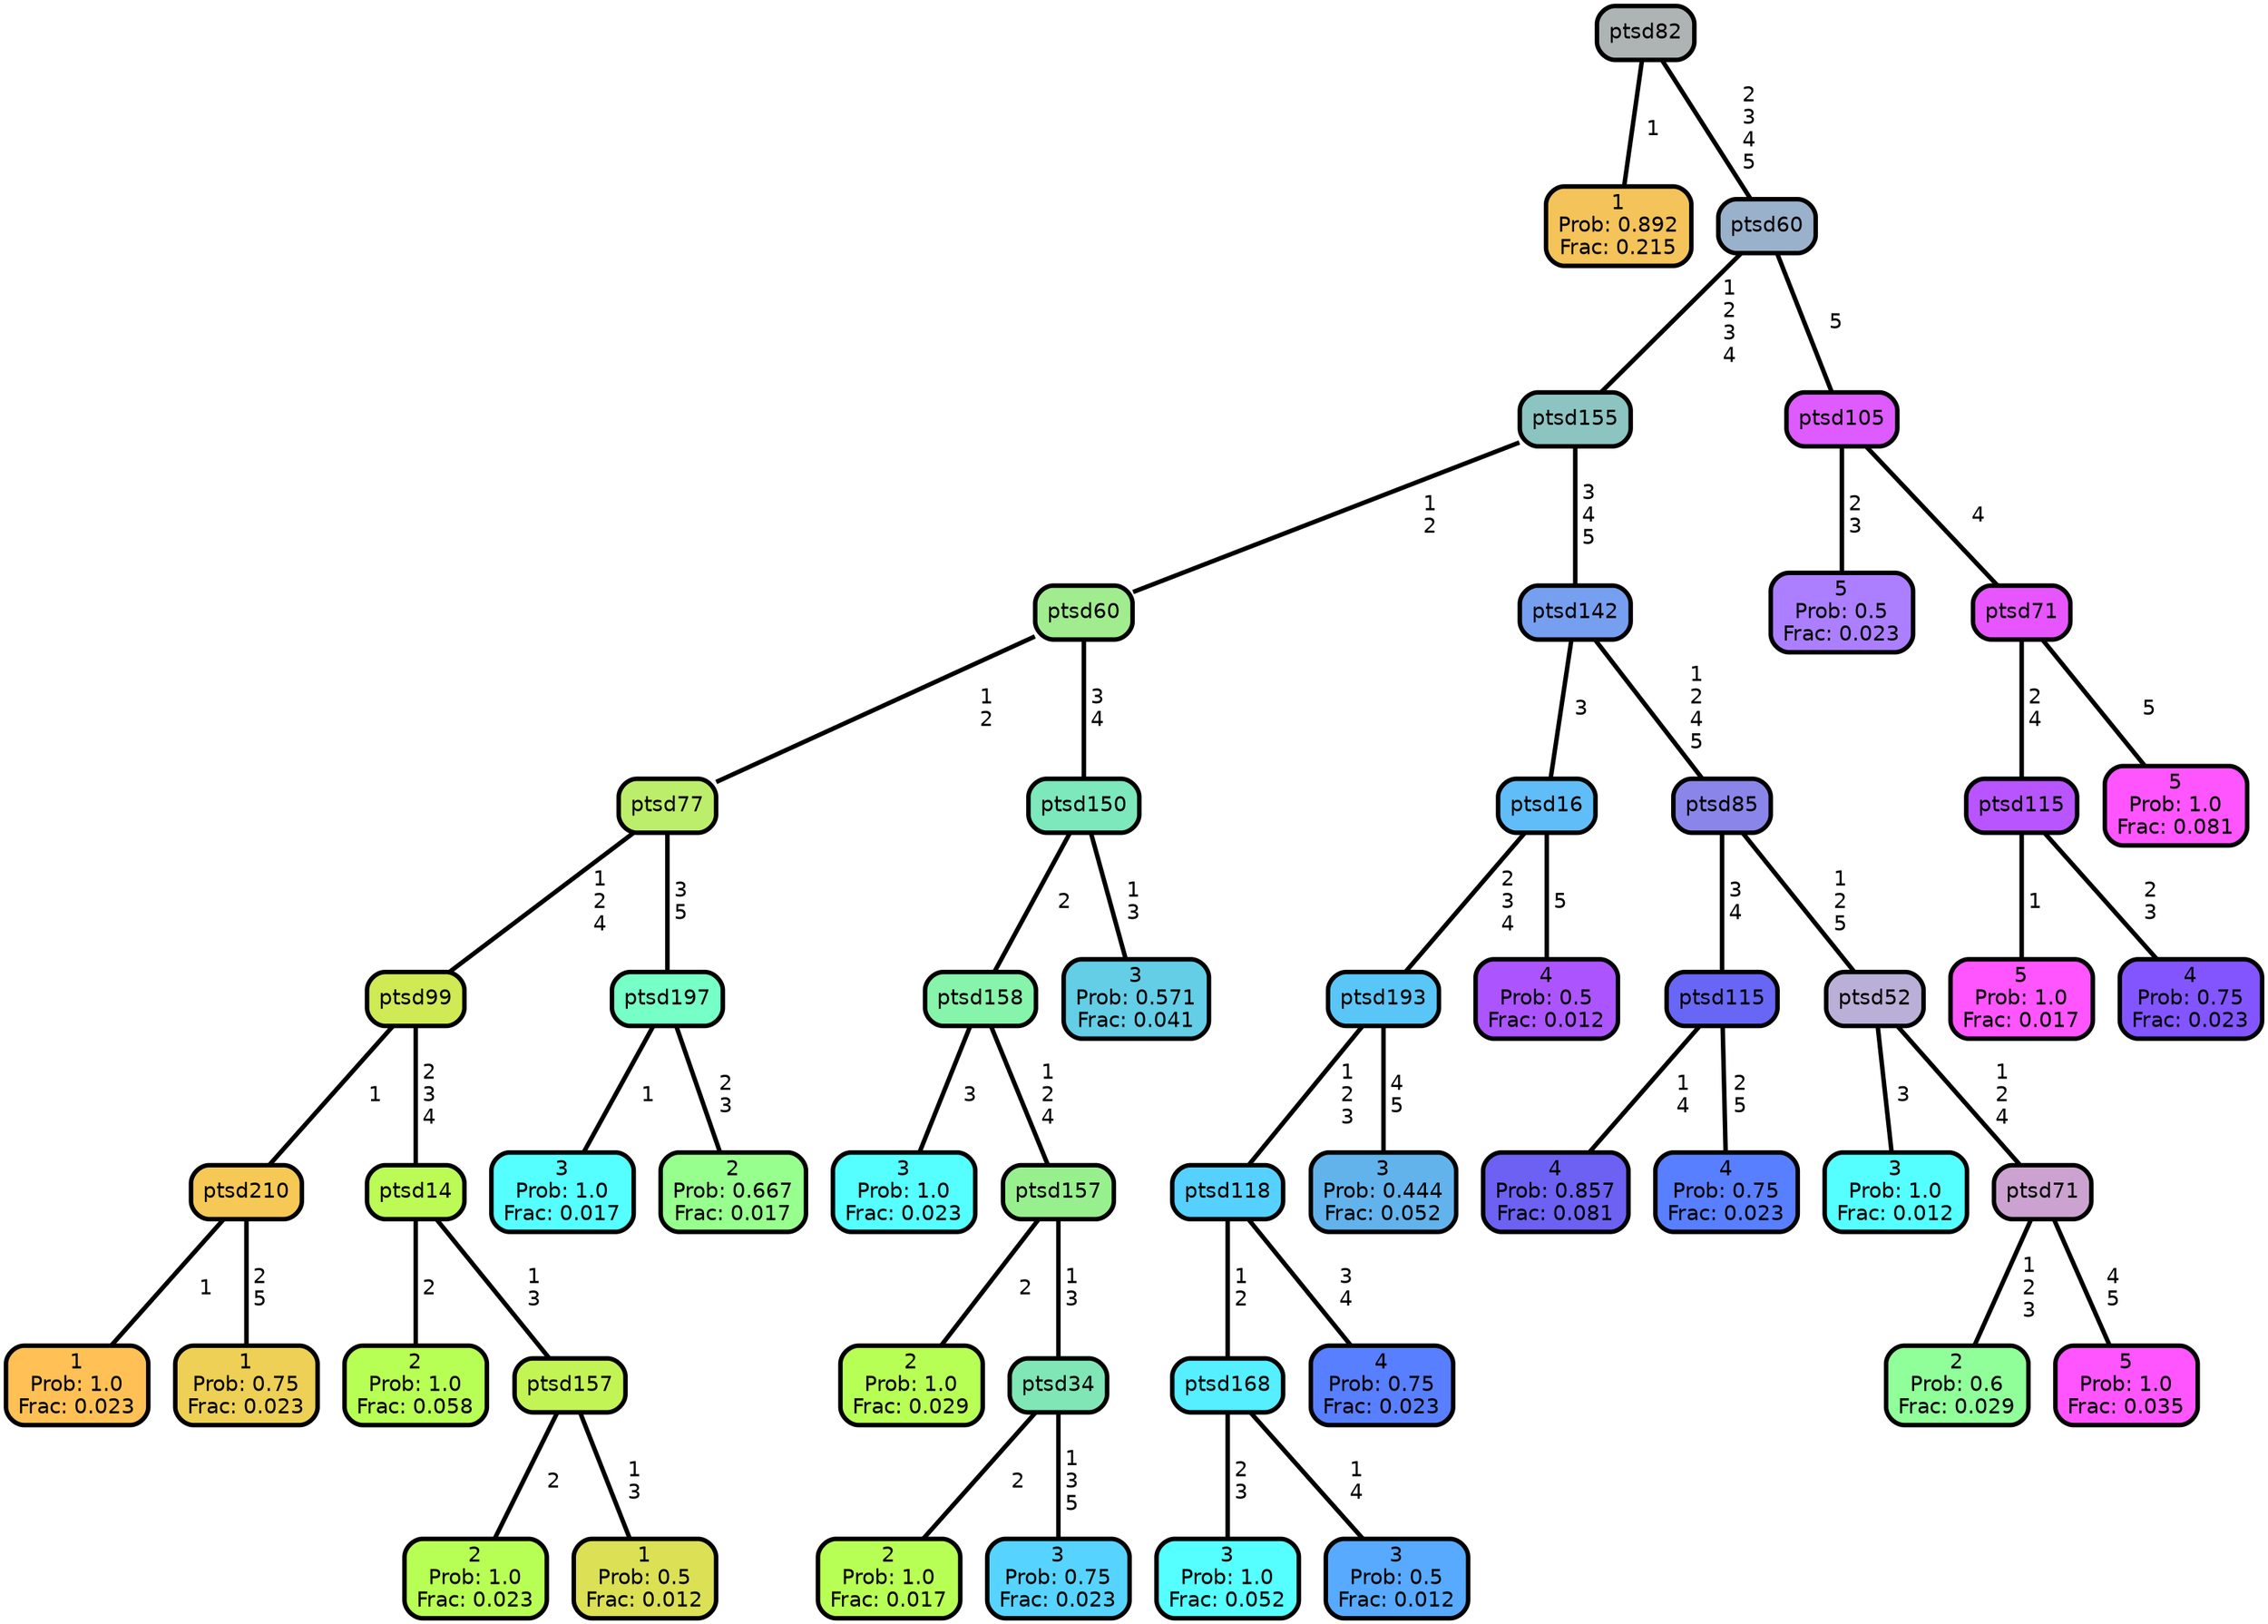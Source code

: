 graph Tree {
node [shape=box, style="filled, rounded",color="black",penwidth="3",fontcolor="black",                 fontname=helvetica] ;
graph [ranksep="0 equally", splines=straight,                 bgcolor=transparent, dpi=200] ;
edge [fontname=helvetica, color=black] ;
0 [label="1
Prob: 0.892
Frac: 0.215", fillcolor="#f4c359"] ;
1 [label="ptsd82", fillcolor="#aeb4b3"] ;
2 [label="1
Prob: 1.0
Frac: 0.023", fillcolor="#ffc155"] ;
3 [label="ptsd210", fillcolor="#f6c855"] ;
4 [label="1
Prob: 0.75
Frac: 0.023", fillcolor="#edd055"] ;
5 [label="ptsd99", fillcolor="#cfea55"] ;
6 [label="2
Prob: 1.0
Frac: 0.058", fillcolor="#b8ff55"] ;
7 [label="ptsd14", fillcolor="#bcfb55"] ;
8 [label="2
Prob: 1.0
Frac: 0.023", fillcolor="#b8ff55"] ;
9 [label="ptsd157", fillcolor="#c3f455"] ;
10 [label="1
Prob: 0.5
Frac: 0.012", fillcolor="#dbe055"] ;
11 [label="ptsd77", fillcolor="#bdee6b"] ;
12 [label="3
Prob: 1.0
Frac: 0.017", fillcolor="#55ffff"] ;
13 [label="ptsd197", fillcolor="#76ffc6"] ;
14 [label="2
Prob: 0.667
Frac: 0.017", fillcolor="#97ff8d"] ;
15 [label="ptsd60", fillcolor="#a1ec8e"] ;
16 [label="3
Prob: 1.0
Frac: 0.023", fillcolor="#55ffff"] ;
17 [label="ptsd158", fillcolor="#86f4aa"] ;
18 [label="2
Prob: 1.0
Frac: 0.029", fillcolor="#b8ff55"] ;
19 [label="ptsd157", fillcolor="#97f08d"] ;
20 [label="2
Prob: 1.0
Frac: 0.017", fillcolor="#b8ff55"] ;
21 [label="ptsd34", fillcolor="#80e6b6"] ;
22 [label="3
Prob: 0.75
Frac: 0.023", fillcolor="#56d4ff"] ;
23 [label="ptsd150", fillcolor="#7ce8bc"] ;
24 [label="3
Prob: 0.571
Frac: 0.041", fillcolor="#64cee6"] ;
25 [label="ptsd155", fillcolor="#8bc4c1"] ;
26 [label="3
Prob: 1.0
Frac: 0.052", fillcolor="#55ffff"] ;
27 [label="ptsd168", fillcolor="#55efff"] ;
28 [label="3
Prob: 0.5
Frac: 0.012", fillcolor="#57aaff"] ;
29 [label="ptsd118", fillcolor="#56d1ff"] ;
30 [label="4
Prob: 0.75
Frac: 0.023", fillcolor="#587fff"] ;
31 [label="ptsd193", fillcolor="#5ac6f7"] ;
32 [label="3
Prob: 0.444
Frac: 0.052", fillcolor="#62b3ec"] ;
33 [label="ptsd16", fillcolor="#61bdf8"] ;
34 [label="4
Prob: 0.5
Frac: 0.012", fillcolor="#ac55ff"] ;
35 [label="ptsd142", fillcolor="#779ff0"] ;
36 [label="4
Prob: 0.857
Frac: 0.081", fillcolor="#6c61f2"] ;
37 [label="ptsd115", fillcolor="#6867f5"] ;
38 [label="4
Prob: 0.75
Frac: 0.023", fillcolor="#587fff"] ;
39 [label="ptsd85", fillcolor="#8a86e9"] ;
40 [label="3
Prob: 1.0
Frac: 0.012", fillcolor="#55ffff"] ;
41 [label="ptsd52", fillcolor="#bab0d7"] ;
42 [label="2
Prob: 0.6
Frac: 0.029", fillcolor="#90ff99"] ;
43 [label="ptsd71", fillcolor="#cca2d0"] ;
44 [label="5
Prob: 1.0
Frac: 0.035", fillcolor="#ff55ff"] ;
45 [label="ptsd60", fillcolor="#9ab1cc"] ;
46 [label="5
Prob: 0.5
Frac: 0.023", fillcolor="#ab7fff"] ;
47 [label="ptsd105", fillcolor="#dd5bff"] ;
48 [label="5
Prob: 1.0
Frac: 0.017", fillcolor="#ff55ff"] ;
49 [label="ptsd115", fillcolor="#b855ff"] ;
50 [label="4
Prob: 0.75
Frac: 0.023", fillcolor="#8355ff"] ;
51 [label="ptsd71", fillcolor="#e755ff"] ;
52 [label="5
Prob: 1.0
Frac: 0.081", fillcolor="#ff55ff"] ;
1 -- 0 [label=" 1",penwidth=3] ;
1 -- 45 [label=" 2\n 3\n 4\n 5",penwidth=3] ;
3 -- 2 [label=" 1",penwidth=3] ;
3 -- 4 [label=" 2\n 5",penwidth=3] ;
5 -- 3 [label=" 1",penwidth=3] ;
5 -- 7 [label=" 2\n 3\n 4",penwidth=3] ;
7 -- 6 [label=" 2",penwidth=3] ;
7 -- 9 [label=" 1\n 3",penwidth=3] ;
9 -- 8 [label=" 2",penwidth=3] ;
9 -- 10 [label=" 1\n 3",penwidth=3] ;
11 -- 5 [label=" 1\n 2\n 4",penwidth=3] ;
11 -- 13 [label=" 3\n 5",penwidth=3] ;
13 -- 12 [label=" 1",penwidth=3] ;
13 -- 14 [label=" 2\n 3",penwidth=3] ;
15 -- 11 [label=" 1\n 2",penwidth=3] ;
15 -- 23 [label=" 3\n 4",penwidth=3] ;
17 -- 16 [label=" 3",penwidth=3] ;
17 -- 19 [label=" 1\n 2\n 4",penwidth=3] ;
19 -- 18 [label=" 2",penwidth=3] ;
19 -- 21 [label=" 1\n 3",penwidth=3] ;
21 -- 20 [label=" 2",penwidth=3] ;
21 -- 22 [label=" 1\n 3\n 5",penwidth=3] ;
23 -- 17 [label=" 2",penwidth=3] ;
23 -- 24 [label=" 1\n 3",penwidth=3] ;
25 -- 15 [label=" 1\n 2",penwidth=3] ;
25 -- 35 [label=" 3\n 4\n 5",penwidth=3] ;
27 -- 26 [label=" 2\n 3",penwidth=3] ;
27 -- 28 [label=" 1\n 4",penwidth=3] ;
29 -- 27 [label=" 1\n 2",penwidth=3] ;
29 -- 30 [label=" 3\n 4",penwidth=3] ;
31 -- 29 [label=" 1\n 2\n 3",penwidth=3] ;
31 -- 32 [label=" 4\n 5",penwidth=3] ;
33 -- 31 [label=" 2\n 3\n 4",penwidth=3] ;
33 -- 34 [label=" 5",penwidth=3] ;
35 -- 33 [label=" 3",penwidth=3] ;
35 -- 39 [label=" 1\n 2\n 4\n 5",penwidth=3] ;
37 -- 36 [label=" 1\n 4",penwidth=3] ;
37 -- 38 [label=" 2\n 5",penwidth=3] ;
39 -- 37 [label=" 3\n 4",penwidth=3] ;
39 -- 41 [label=" 1\n 2\n 5",penwidth=3] ;
41 -- 40 [label=" 3",penwidth=3] ;
41 -- 43 [label=" 1\n 2\n 4",penwidth=3] ;
43 -- 42 [label=" 1\n 2\n 3",penwidth=3] ;
43 -- 44 [label=" 4\n 5",penwidth=3] ;
45 -- 25 [label=" 1\n 2\n 3\n 4",penwidth=3] ;
45 -- 47 [label=" 5",penwidth=3] ;
47 -- 46 [label=" 2\n 3",penwidth=3] ;
47 -- 51 [label=" 4",penwidth=3] ;
49 -- 48 [label=" 1",penwidth=3] ;
49 -- 50 [label=" 2\n 3",penwidth=3] ;
51 -- 49 [label=" 2\n 4",penwidth=3] ;
51 -- 52 [label=" 5",penwidth=3] ;
{rank = same;}}